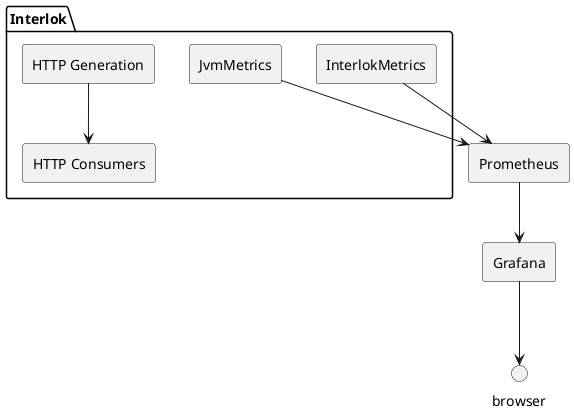 ```plantuml
@startuml
skinparam componentStyle rectangle

package "Interlok" as Interlok {
  [InterlokMetrics]
  [JvmMetrics]
  [HTTP Generation]
  [HTTP Consumers]
}

[HTTP Generation] --> [HTTP Consumers]
InterlokMetrics --> [Prometheus]
JvmMetrics --> [Prometheus]
[Prometheus] --> [Grafana]
[Grafana] --> browser
@enduml
```
